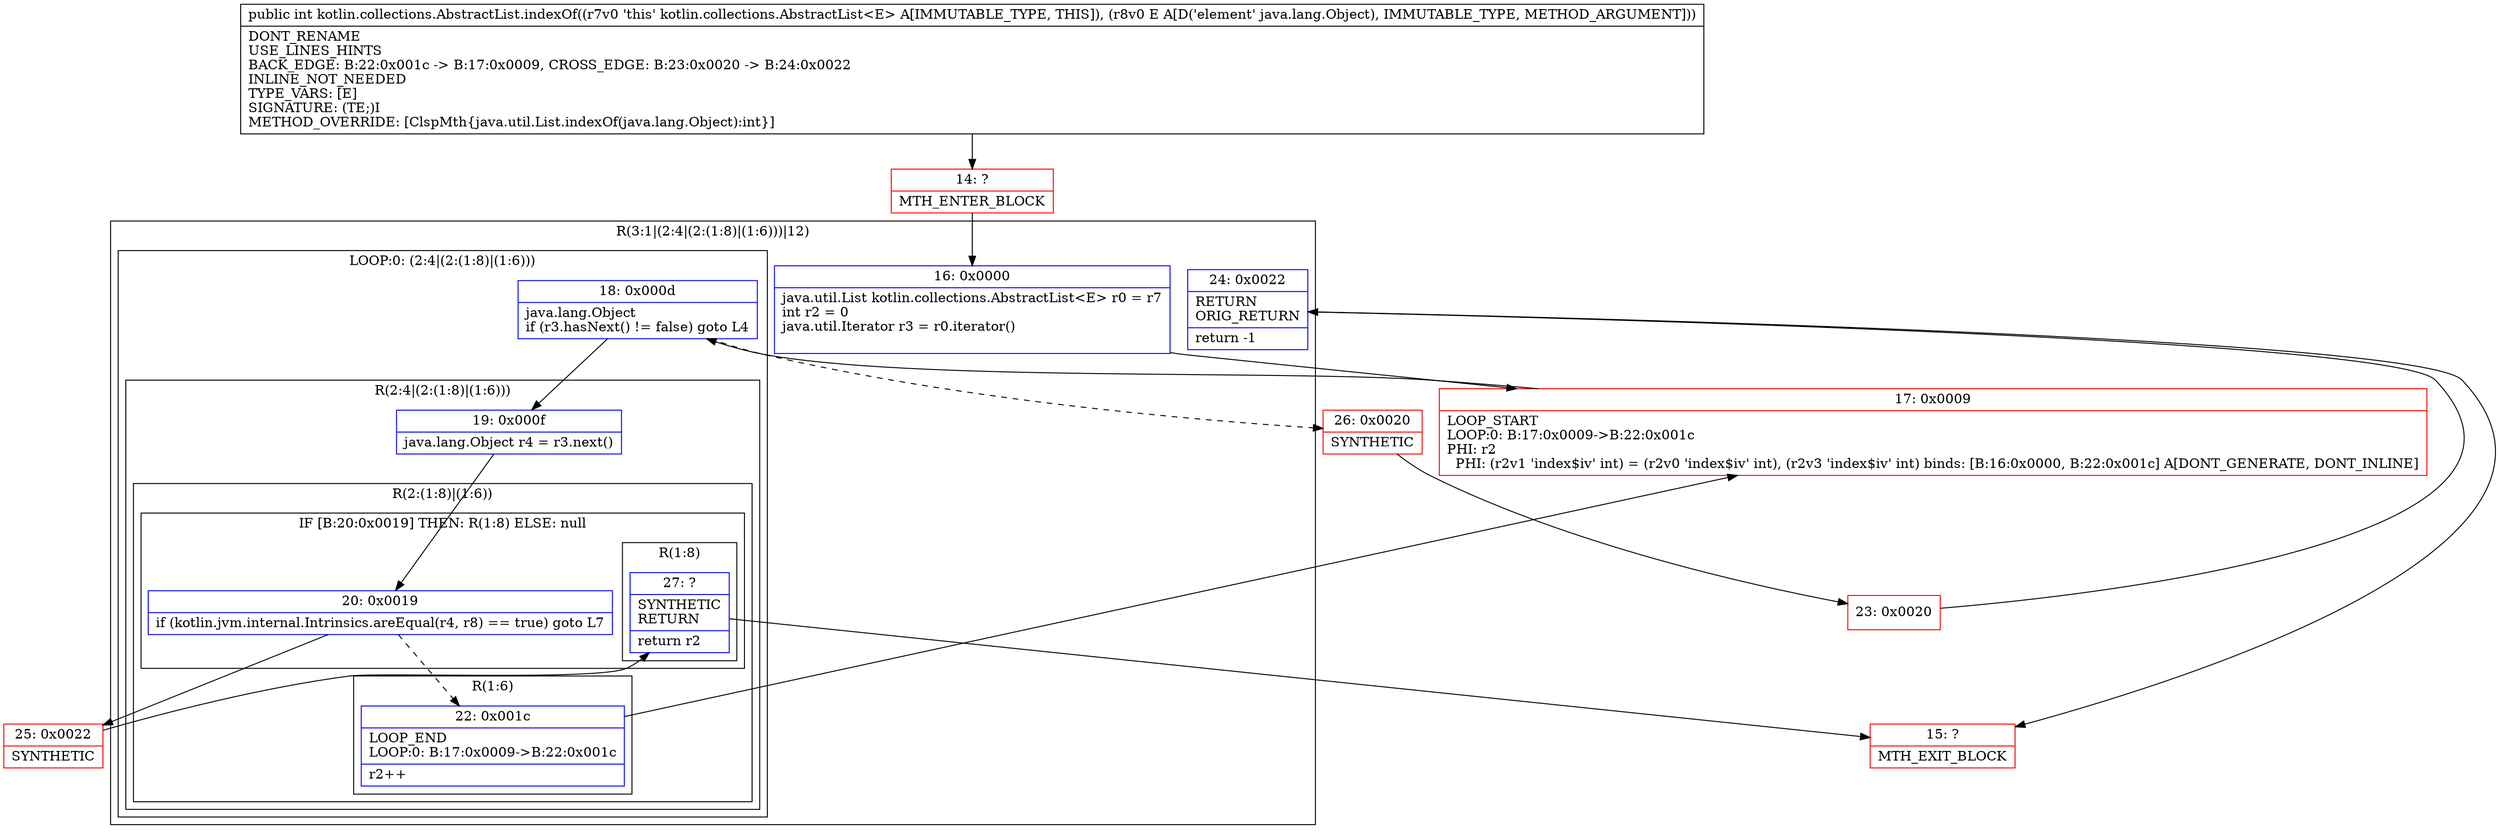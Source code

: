 digraph "CFG forkotlin.collections.AbstractList.indexOf(Ljava\/lang\/Object;)I" {
subgraph cluster_Region_1359076723 {
label = "R(3:1|(2:4|(2:(1:8)|(1:6)))|12)";
node [shape=record,color=blue];
Node_16 [shape=record,label="{16\:\ 0x0000|java.util.List kotlin.collections.AbstractList\<E\> r0 = r7\lint r2 = 0\ljava.util.Iterator r3 = r0.iterator()\l\l}"];
subgraph cluster_LoopRegion_1293179582 {
label = "LOOP:0: (2:4|(2:(1:8)|(1:6)))";
node [shape=record,color=blue];
Node_18 [shape=record,label="{18\:\ 0x000d|java.lang.Object \lif (r3.hasNext() != false) goto L4\l}"];
subgraph cluster_Region_2021628140 {
label = "R(2:4|(2:(1:8)|(1:6)))";
node [shape=record,color=blue];
Node_19 [shape=record,label="{19\:\ 0x000f|java.lang.Object r4 = r3.next()\l}"];
subgraph cluster_Region_1064302727 {
label = "R(2:(1:8)|(1:6))";
node [shape=record,color=blue];
subgraph cluster_IfRegion_1134136180 {
label = "IF [B:20:0x0019] THEN: R(1:8) ELSE: null";
node [shape=record,color=blue];
Node_20 [shape=record,label="{20\:\ 0x0019|if (kotlin.jvm.internal.Intrinsics.areEqual(r4, r8) == true) goto L7\l}"];
subgraph cluster_Region_1463839764 {
label = "R(1:8)";
node [shape=record,color=blue];
Node_27 [shape=record,label="{27\:\ ?|SYNTHETIC\lRETURN\l|return r2\l}"];
}
}
subgraph cluster_Region_1041472451 {
label = "R(1:6)";
node [shape=record,color=blue];
Node_22 [shape=record,label="{22\:\ 0x001c|LOOP_END\lLOOP:0: B:17:0x0009\-\>B:22:0x001c\l|r2++\l}"];
}
}
}
}
Node_24 [shape=record,label="{24\:\ 0x0022|RETURN\lORIG_RETURN\l|return \-1\l}"];
}
Node_14 [shape=record,color=red,label="{14\:\ ?|MTH_ENTER_BLOCK\l}"];
Node_17 [shape=record,color=red,label="{17\:\ 0x0009|LOOP_START\lLOOP:0: B:17:0x0009\-\>B:22:0x001c\lPHI: r2 \l  PHI: (r2v1 'index$iv' int) = (r2v0 'index$iv' int), (r2v3 'index$iv' int) binds: [B:16:0x0000, B:22:0x001c] A[DONT_GENERATE, DONT_INLINE]\l}"];
Node_25 [shape=record,color=red,label="{25\:\ 0x0022|SYNTHETIC\l}"];
Node_15 [shape=record,color=red,label="{15\:\ ?|MTH_EXIT_BLOCK\l}"];
Node_26 [shape=record,color=red,label="{26\:\ 0x0020|SYNTHETIC\l}"];
Node_23 [shape=record,color=red,label="{23\:\ 0x0020}"];
MethodNode[shape=record,label="{public int kotlin.collections.AbstractList.indexOf((r7v0 'this' kotlin.collections.AbstractList\<E\> A[IMMUTABLE_TYPE, THIS]), (r8v0 E A[D('element' java.lang.Object), IMMUTABLE_TYPE, METHOD_ARGUMENT]))  | DONT_RENAME\lUSE_LINES_HINTS\lBACK_EDGE: B:22:0x001c \-\> B:17:0x0009, CROSS_EDGE: B:23:0x0020 \-\> B:24:0x0022\lINLINE_NOT_NEEDED\lTYPE_VARS: [E]\lSIGNATURE: (TE;)I\lMETHOD_OVERRIDE: [ClspMth\{java.util.List.indexOf(java.lang.Object):int\}]\l}"];
MethodNode -> Node_14;Node_16 -> Node_17;
Node_18 -> Node_19;
Node_18 -> Node_26[style=dashed];
Node_19 -> Node_20;
Node_20 -> Node_22[style=dashed];
Node_20 -> Node_25;
Node_27 -> Node_15;
Node_22 -> Node_17;
Node_24 -> Node_15;
Node_14 -> Node_16;
Node_17 -> Node_18;
Node_25 -> Node_27;
Node_26 -> Node_23;
Node_23 -> Node_24;
}

